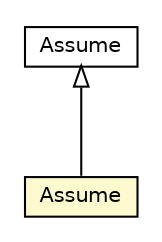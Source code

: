 #!/usr/local/bin/dot
#
# Class diagram 
# Generated by UMLGraph version R5_6-24-gf6e263 (http://www.umlgraph.org/)
#

digraph G {
	edge [fontname="Helvetica",fontsize=10,labelfontname="Helvetica",labelfontsize=10];
	node [fontname="Helvetica",fontsize=10,shape=plaintext];
	nodesep=0.25;
	ranksep=0.5;
	// io.werval.test.util.Assume
	c6188 [label=<<table title="io.werval.test.util.Assume" border="0" cellborder="1" cellspacing="0" cellpadding="2" port="p" bgcolor="lemonChiffon" href="./Assume.html">
		<tr><td><table border="0" cellspacing="0" cellpadding="1">
<tr><td align="center" balign="center"> Assume </td></tr>
		</table></td></tr>
		</table>>, URL="./Assume.html", fontname="Helvetica", fontcolor="black", fontsize=10.0];
	//io.werval.test.util.Assume extends org.junit.Assume
	c6192:p -> c6188:p [dir=back,arrowtail=empty];
	// org.junit.Assume
	c6192 [label=<<table title="org.junit.Assume" border="0" cellborder="1" cellspacing="0" cellpadding="2" port="p" href="http://junit.org/apidocs/org/junit/Assume.html">
		<tr><td><table border="0" cellspacing="0" cellpadding="1">
<tr><td align="center" balign="center"> Assume </td></tr>
		</table></td></tr>
		</table>>, URL="http://junit.org/apidocs/org/junit/Assume.html", fontname="Helvetica", fontcolor="black", fontsize=10.0];
}

